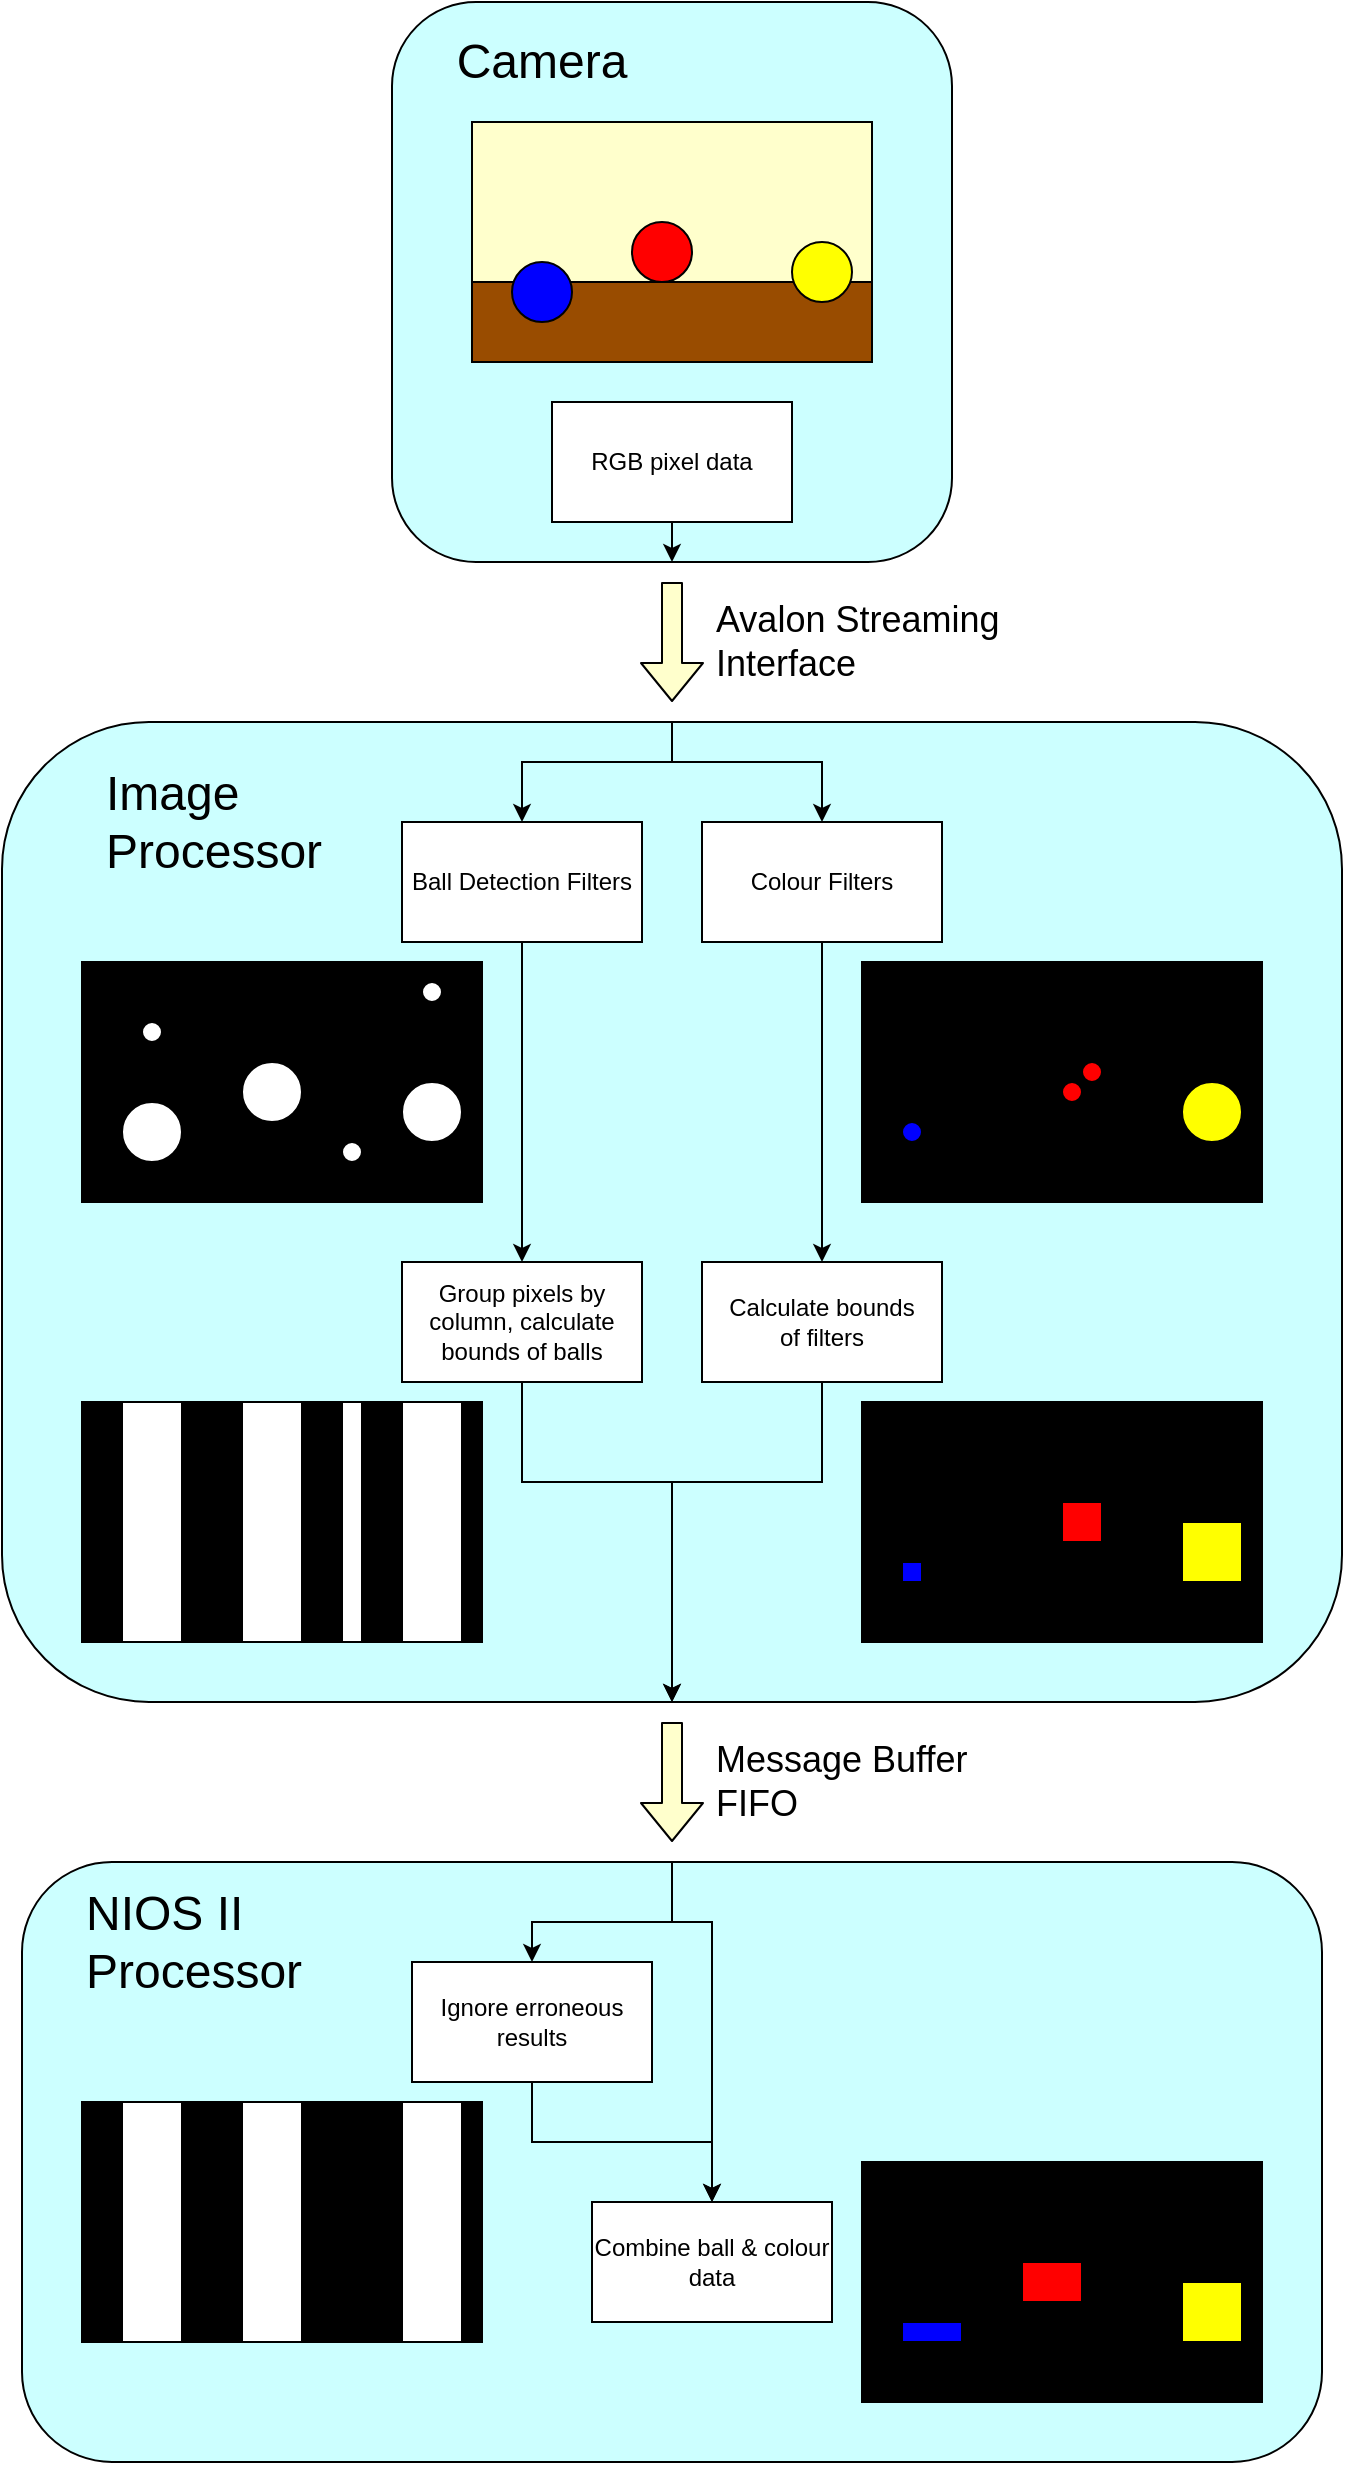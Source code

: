 <mxfile version="14.7.7" type="device"><diagram id="f1f7yDDN1U85tGsztidU" name="Page-1"><mxGraphModel dx="1662" dy="780" grid="1" gridSize="10" guides="1" tooltips="1" connect="1" arrows="1" fold="1" page="1" pageScale="1" pageWidth="850" pageHeight="1100" math="0" shadow="0"><root><mxCell id="0"/><mxCell id="1" parent="0"/><mxCell id="E-WpHWydpA4hqwZBS4MY-15" value="" style="group" parent="1" vertex="1" connectable="0"><mxGeometry x="425" y="300" width="170" height="60" as="geometry"/></mxCell><mxCell id="E-WpHWydpA4hqwZBS4MY-5" value="" style="shape=flexArrow;endArrow=classic;html=1;fillColor=#FFFFCC;" parent="E-WpHWydpA4hqwZBS4MY-15" edge="1"><mxGeometry width="50" height="50" relative="1" as="geometry"><mxPoint as="sourcePoint"/><mxPoint y="60" as="targetPoint"/></mxGeometry></mxCell><mxCell id="E-WpHWydpA4hqwZBS4MY-6" value="&lt;div align=&quot;left&quot;&gt;&lt;font style=&quot;font-size: 18px&quot;&gt;Avalon Streaming Interface&lt;/font&gt;&lt;/div&gt;" style="text;html=1;strokeColor=none;fillColor=none;align=left;verticalAlign=middle;whiteSpace=wrap;rounded=0;" parent="E-WpHWydpA4hqwZBS4MY-15" vertex="1"><mxGeometry x="20" y="20" width="150" height="20" as="geometry"/></mxCell><mxCell id="E-WpHWydpA4hqwZBS4MY-16" value="" style="group" parent="1" vertex="1" connectable="0"><mxGeometry x="285" y="10" width="280" height="280" as="geometry"/></mxCell><mxCell id="E-WpHWydpA4hqwZBS4MY-1" value="" style="rounded=1;whiteSpace=wrap;html=1;fillColor=#CCFFFF;" parent="E-WpHWydpA4hqwZBS4MY-16" vertex="1"><mxGeometry width="280" height="280" as="geometry"/></mxCell><mxCell id="E-WpHWydpA4hqwZBS4MY-17" style="edgeStyle=orthogonalEdgeStyle;rounded=0;orthogonalLoop=1;jettySize=auto;html=1;exitX=0.5;exitY=1;exitDx=0;exitDy=0;entryX=0.5;entryY=1;entryDx=0;entryDy=0;fillColor=#FFFFCC;" parent="E-WpHWydpA4hqwZBS4MY-16" source="i2mze4LXvJjgQYnVJTJd-1" target="E-WpHWydpA4hqwZBS4MY-1" edge="1"><mxGeometry relative="1" as="geometry"/></mxCell><mxCell id="i2mze4LXvJjgQYnVJTJd-1" value="RGB pixel data" style="rounded=0;whiteSpace=wrap;html=1;" parent="E-WpHWydpA4hqwZBS4MY-16" vertex="1"><mxGeometry x="80" y="200" width="120" height="60" as="geometry"/></mxCell><mxCell id="i2mze4LXvJjgQYnVJTJd-14" value="" style="group" parent="E-WpHWydpA4hqwZBS4MY-16" vertex="1" connectable="0"><mxGeometry x="40" y="60" width="200" height="120" as="geometry"/></mxCell><mxCell id="i2mze4LXvJjgQYnVJTJd-9" value="" style="rounded=0;whiteSpace=wrap;html=1;fillColor=#994C00;" parent="i2mze4LXvJjgQYnVJTJd-14" vertex="1"><mxGeometry width="200" height="120" as="geometry"/></mxCell><mxCell id="i2mze4LXvJjgQYnVJTJd-76" value="" style="rounded=0;whiteSpace=wrap;html=1;fillColor=#FFFFCC;" parent="i2mze4LXvJjgQYnVJTJd-14" vertex="1"><mxGeometry width="200" height="80" as="geometry"/></mxCell><mxCell id="i2mze4LXvJjgQYnVJTJd-10" value="" style="ellipse;whiteSpace=wrap;html=1;aspect=fixed;fillColor=#0000FF;" parent="i2mze4LXvJjgQYnVJTJd-14" vertex="1"><mxGeometry x="20" y="70" width="30" height="30" as="geometry"/></mxCell><mxCell id="i2mze4LXvJjgQYnVJTJd-11" value="" style="ellipse;whiteSpace=wrap;html=1;aspect=fixed;fillColor=#FF0000;" parent="i2mze4LXvJjgQYnVJTJd-14" vertex="1"><mxGeometry x="80" y="50" width="30" height="30" as="geometry"/></mxCell><mxCell id="i2mze4LXvJjgQYnVJTJd-12" value="" style="ellipse;whiteSpace=wrap;html=1;aspect=fixed;fillColor=#FFFF00;" parent="i2mze4LXvJjgQYnVJTJd-14" vertex="1"><mxGeometry x="160" y="60" width="30" height="30" as="geometry"/></mxCell><mxCell id="E-WpHWydpA4hqwZBS4MY-2" value="&lt;font style=&quot;font-size: 24px&quot;&gt;Camera&lt;/font&gt;" style="text;html=1;strokeColor=none;fillColor=none;align=center;verticalAlign=middle;whiteSpace=wrap;rounded=0;" parent="E-WpHWydpA4hqwZBS4MY-16" vertex="1"><mxGeometry x="15" y="20" width="120" height="20" as="geometry"/></mxCell><mxCell id="E-WpHWydpA4hqwZBS4MY-23" value="" style="group" parent="1" vertex="1" connectable="0"><mxGeometry x="90" y="370" width="670" height="490" as="geometry"/></mxCell><mxCell id="E-WpHWydpA4hqwZBS4MY-3" value="" style="rounded=1;whiteSpace=wrap;html=1;fillColor=#CCFFFF;" parent="E-WpHWydpA4hqwZBS4MY-23" vertex="1"><mxGeometry width="670" height="490" as="geometry"/></mxCell><mxCell id="i2mze4LXvJjgQYnVJTJd-2" value="Ball Detection Filters" style="rounded=0;whiteSpace=wrap;html=1;" parent="E-WpHWydpA4hqwZBS4MY-23" vertex="1"><mxGeometry x="200" y="50" width="120" height="60" as="geometry"/></mxCell><mxCell id="i2mze4LXvJjgQYnVJTJd-3" value="Colour Filters" style="rounded=0;whiteSpace=wrap;html=1;" parent="E-WpHWydpA4hqwZBS4MY-23" vertex="1"><mxGeometry x="350" y="50" width="120" height="60" as="geometry"/></mxCell><mxCell id="i2mze4LXvJjgQYnVJTJd-15" value="" style="group" parent="E-WpHWydpA4hqwZBS4MY-23" vertex="1" connectable="0"><mxGeometry x="40" y="340" width="200" height="120" as="geometry"/></mxCell><mxCell id="i2mze4LXvJjgQYnVJTJd-16" value="" style="rounded=0;whiteSpace=wrap;html=1;fillColor=#000000;" parent="i2mze4LXvJjgQYnVJTJd-15" vertex="1"><mxGeometry width="200" height="120" as="geometry"/></mxCell><mxCell id="i2mze4LXvJjgQYnVJTJd-21" value="" style="rounded=0;whiteSpace=wrap;html=1;fillColor=#FFFFFF;" parent="i2mze4LXvJjgQYnVJTJd-15" vertex="1"><mxGeometry x="20" width="30" height="120" as="geometry"/></mxCell><mxCell id="i2mze4LXvJjgQYnVJTJd-23" value="" style="rounded=0;whiteSpace=wrap;html=1;fillColor=#FFFFFF;" parent="i2mze4LXvJjgQYnVJTJd-15" vertex="1"><mxGeometry x="160" width="30" height="120" as="geometry"/></mxCell><mxCell id="i2mze4LXvJjgQYnVJTJd-22" value="" style="rounded=0;whiteSpace=wrap;html=1;fillColor=#FFFFFF;" parent="i2mze4LXvJjgQYnVJTJd-15" vertex="1"><mxGeometry x="80" width="30" height="120" as="geometry"/></mxCell><mxCell id="i2mze4LXvJjgQYnVJTJd-64" value="" style="rounded=0;whiteSpace=wrap;html=1;fillColor=#FFFFFF;" parent="i2mze4LXvJjgQYnVJTJd-15" vertex="1"><mxGeometry x="130" width="10" height="120" as="geometry"/></mxCell><mxCell id="i2mze4LXvJjgQYnVJTJd-38" value="" style="group" parent="E-WpHWydpA4hqwZBS4MY-23" vertex="1" connectable="0"><mxGeometry x="40" y="120" width="200" height="120" as="geometry"/></mxCell><mxCell id="i2mze4LXvJjgQYnVJTJd-39" value="" style="rounded=0;whiteSpace=wrap;html=1;fillColor=#000000;" parent="i2mze4LXvJjgQYnVJTJd-38" vertex="1"><mxGeometry width="200" height="120" as="geometry"/></mxCell><mxCell id="i2mze4LXvJjgQYnVJTJd-40" value="" style="ellipse;whiteSpace=wrap;html=1;aspect=fixed;fillColor=#0000FF;" parent="i2mze4LXvJjgQYnVJTJd-38" vertex="1"><mxGeometry x="20" y="70" width="30" height="30" as="geometry"/></mxCell><mxCell id="i2mze4LXvJjgQYnVJTJd-41" value="" style="ellipse;whiteSpace=wrap;html=1;aspect=fixed;fillColor=#FF0000;" parent="i2mze4LXvJjgQYnVJTJd-38" vertex="1"><mxGeometry x="80" y="50" width="30" height="30" as="geometry"/></mxCell><mxCell id="i2mze4LXvJjgQYnVJTJd-42" value="" style="ellipse;whiteSpace=wrap;html=1;aspect=fixed;fillColor=#FFFF00;" parent="i2mze4LXvJjgQYnVJTJd-38" vertex="1"><mxGeometry x="160" y="60" width="30" height="30" as="geometry"/></mxCell><mxCell id="i2mze4LXvJjgQYnVJTJd-54" value="" style="ellipse;whiteSpace=wrap;html=1;aspect=fixed;fillColor=#FFFFFF;" parent="i2mze4LXvJjgQYnVJTJd-38" vertex="1"><mxGeometry x="20" y="70" width="30" height="30" as="geometry"/></mxCell><mxCell id="i2mze4LXvJjgQYnVJTJd-55" value="" style="ellipse;whiteSpace=wrap;html=1;aspect=fixed;fillColor=#FFFFFF;" parent="i2mze4LXvJjgQYnVJTJd-38" vertex="1"><mxGeometry x="80" y="50" width="30" height="30" as="geometry"/></mxCell><mxCell id="i2mze4LXvJjgQYnVJTJd-56" value="" style="ellipse;whiteSpace=wrap;html=1;aspect=fixed;fillColor=#FFFFFF;" parent="i2mze4LXvJjgQYnVJTJd-38" vertex="1"><mxGeometry x="160" y="60" width="30" height="30" as="geometry"/></mxCell><mxCell id="i2mze4LXvJjgQYnVJTJd-57" value="" style="ellipse;whiteSpace=wrap;html=1;aspect=fixed;fillColor=#FFFFFF;" parent="i2mze4LXvJjgQYnVJTJd-38" vertex="1"><mxGeometry x="170" y="10" width="10" height="10" as="geometry"/></mxCell><mxCell id="i2mze4LXvJjgQYnVJTJd-58" value="" style="ellipse;whiteSpace=wrap;html=1;aspect=fixed;fillColor=#FFFFFF;" parent="i2mze4LXvJjgQYnVJTJd-38" vertex="1"><mxGeometry x="130" y="90" width="10" height="10" as="geometry"/></mxCell><mxCell id="i2mze4LXvJjgQYnVJTJd-59" value="" style="ellipse;whiteSpace=wrap;html=1;aspect=fixed;fillColor=#FFFFFF;" parent="i2mze4LXvJjgQYnVJTJd-38" vertex="1"><mxGeometry x="30" y="30" width="10" height="10" as="geometry"/></mxCell><mxCell id="i2mze4LXvJjgQYnVJTJd-43" value="" style="group" parent="E-WpHWydpA4hqwZBS4MY-23" vertex="1" connectable="0"><mxGeometry x="430" y="120" width="200" height="120" as="geometry"/></mxCell><mxCell id="i2mze4LXvJjgQYnVJTJd-44" value="" style="rounded=0;whiteSpace=wrap;html=1;fillColor=#000000;" parent="i2mze4LXvJjgQYnVJTJd-43" vertex="1"><mxGeometry width="200" height="120" as="geometry"/></mxCell><mxCell id="i2mze4LXvJjgQYnVJTJd-45" value="" style="ellipse;whiteSpace=wrap;html=1;aspect=fixed;fillColor=#0000FF;" parent="i2mze4LXvJjgQYnVJTJd-43" vertex="1"><mxGeometry x="20" y="80" width="10" height="10" as="geometry"/></mxCell><mxCell id="i2mze4LXvJjgQYnVJTJd-46" value="" style="ellipse;whiteSpace=wrap;html=1;aspect=fixed;fillColor=#FF0000;" parent="i2mze4LXvJjgQYnVJTJd-43" vertex="1"><mxGeometry x="100" y="60" width="10" height="10" as="geometry"/></mxCell><mxCell id="i2mze4LXvJjgQYnVJTJd-47" value="" style="ellipse;whiteSpace=wrap;html=1;aspect=fixed;fillColor=#FFFF00;" parent="i2mze4LXvJjgQYnVJTJd-43" vertex="1"><mxGeometry x="160" y="60" width="30" height="30" as="geometry"/></mxCell><mxCell id="wjJBzl119zayheomQpEH-1" value="" style="ellipse;whiteSpace=wrap;html=1;aspect=fixed;fillColor=#FF0000;" parent="i2mze4LXvJjgQYnVJTJd-43" vertex="1"><mxGeometry x="110" y="50" width="10" height="10" as="geometry"/></mxCell><mxCell id="i2mze4LXvJjgQYnVJTJd-88" value="" style="group" parent="E-WpHWydpA4hqwZBS4MY-23" vertex="1" connectable="0"><mxGeometry x="430" y="340" width="200" height="120" as="geometry"/></mxCell><mxCell id="i2mze4LXvJjgQYnVJTJd-66" value="" style="rounded=0;whiteSpace=wrap;html=1;fillColor=#000000;" parent="i2mze4LXvJjgQYnVJTJd-88" vertex="1"><mxGeometry width="200" height="120" as="geometry"/></mxCell><mxCell id="i2mze4LXvJjgQYnVJTJd-31" value="" style="whiteSpace=wrap;html=1;aspect=fixed;fillColor=#FF0000;" parent="i2mze4LXvJjgQYnVJTJd-88" vertex="1"><mxGeometry x="100" y="50" width="20" height="20" as="geometry"/></mxCell><mxCell id="i2mze4LXvJjgQYnVJTJd-32" value="" style="whiteSpace=wrap;html=1;aspect=fixed;fillColor=#0000FF;" parent="i2mze4LXvJjgQYnVJTJd-88" vertex="1"><mxGeometry x="20" y="80" width="10" height="10" as="geometry"/></mxCell><mxCell id="i2mze4LXvJjgQYnVJTJd-30" value="" style="whiteSpace=wrap;html=1;aspect=fixed;fillColor=#FFFF00;" parent="i2mze4LXvJjgQYnVJTJd-88" vertex="1"><mxGeometry x="160" y="60" width="30" height="30" as="geometry"/></mxCell><mxCell id="E-WpHWydpA4hqwZBS4MY-4" value="&lt;div align=&quot;left&quot;&gt;&lt;font style=&quot;font-size: 24px&quot;&gt;Image Processor&lt;/font&gt;&lt;/div&gt;" style="text;html=1;strokeColor=none;fillColor=none;align=left;verticalAlign=middle;whiteSpace=wrap;rounded=0;" parent="E-WpHWydpA4hqwZBS4MY-23" vertex="1"><mxGeometry x="50" y="40" width="130" height="20" as="geometry"/></mxCell><mxCell id="E-WpHWydpA4hqwZBS4MY-8" value="Group pixels by column, calculate bounds of balls" style="rounded=0;whiteSpace=wrap;html=1;fillColor=#FFFFFF;" parent="E-WpHWydpA4hqwZBS4MY-23" vertex="1"><mxGeometry x="200" y="270" width="120" height="60" as="geometry"/></mxCell><mxCell id="E-WpHWydpA4hqwZBS4MY-9" value="&lt;div&gt;Calculate bounds&lt;/div&gt;&lt;div&gt;of filters&lt;/div&gt;" style="rounded=0;whiteSpace=wrap;html=1;fillColor=#FFFFFF;" parent="E-WpHWydpA4hqwZBS4MY-23" vertex="1"><mxGeometry x="350" y="270" width="120" height="60" as="geometry"/></mxCell><mxCell id="E-WpHWydpA4hqwZBS4MY-19" style="edgeStyle=orthogonalEdgeStyle;rounded=0;orthogonalLoop=1;jettySize=auto;html=1;exitX=0.5;exitY=0;exitDx=0;exitDy=0;entryX=0.5;entryY=0;entryDx=0;entryDy=0;fillColor=#FFFFCC;" parent="E-WpHWydpA4hqwZBS4MY-23" source="E-WpHWydpA4hqwZBS4MY-3" target="i2mze4LXvJjgQYnVJTJd-2" edge="1"><mxGeometry relative="1" as="geometry"><Array as="points"><mxPoint x="335" y="20"/><mxPoint x="260" y="20"/></Array></mxGeometry></mxCell><mxCell id="E-WpHWydpA4hqwZBS4MY-18" style="edgeStyle=orthogonalEdgeStyle;rounded=0;orthogonalLoop=1;jettySize=auto;html=1;exitX=0.5;exitY=0;exitDx=0;exitDy=0;entryX=0.5;entryY=0;entryDx=0;entryDy=0;fillColor=#FFFFCC;" parent="E-WpHWydpA4hqwZBS4MY-23" source="E-WpHWydpA4hqwZBS4MY-3" target="i2mze4LXvJjgQYnVJTJd-3" edge="1"><mxGeometry relative="1" as="geometry"><Array as="points"><mxPoint x="335" y="20"/><mxPoint x="410" y="20"/></Array></mxGeometry></mxCell><mxCell id="E-WpHWydpA4hqwZBS4MY-12" style="edgeStyle=orthogonalEdgeStyle;rounded=0;orthogonalLoop=1;jettySize=auto;html=1;exitX=0.5;exitY=1;exitDx=0;exitDy=0;entryX=0.5;entryY=0;entryDx=0;entryDy=0;fillColor=#FFFFCC;" parent="E-WpHWydpA4hqwZBS4MY-23" source="i2mze4LXvJjgQYnVJTJd-2" target="E-WpHWydpA4hqwZBS4MY-8" edge="1"><mxGeometry relative="1" as="geometry"/></mxCell><mxCell id="E-WpHWydpA4hqwZBS4MY-22" style="edgeStyle=orthogonalEdgeStyle;rounded=0;orthogonalLoop=1;jettySize=auto;html=1;exitX=0.5;exitY=1;exitDx=0;exitDy=0;entryX=0.5;entryY=1;entryDx=0;entryDy=0;fillColor=#FFFFCC;" parent="E-WpHWydpA4hqwZBS4MY-23" source="E-WpHWydpA4hqwZBS4MY-8" target="E-WpHWydpA4hqwZBS4MY-3" edge="1"><mxGeometry relative="1" as="geometry"><Array as="points"><mxPoint x="260" y="380"/><mxPoint x="335" y="380"/></Array></mxGeometry></mxCell><mxCell id="E-WpHWydpA4hqwZBS4MY-10" style="edgeStyle=orthogonalEdgeStyle;rounded=0;orthogonalLoop=1;jettySize=auto;html=1;exitX=0.5;exitY=1;exitDx=0;exitDy=0;entryX=0.5;entryY=0;entryDx=0;entryDy=0;fillColor=#FFFFCC;" parent="E-WpHWydpA4hqwZBS4MY-23" source="i2mze4LXvJjgQYnVJTJd-3" target="E-WpHWydpA4hqwZBS4MY-9" edge="1"><mxGeometry relative="1" as="geometry"/></mxCell><mxCell id="E-WpHWydpA4hqwZBS4MY-20" style="edgeStyle=orthogonalEdgeStyle;rounded=0;orthogonalLoop=1;jettySize=auto;html=1;exitX=0.5;exitY=1;exitDx=0;exitDy=0;entryX=0.5;entryY=1;entryDx=0;entryDy=0;fillColor=#FFFFCC;" parent="E-WpHWydpA4hqwZBS4MY-23" source="E-WpHWydpA4hqwZBS4MY-9" target="E-WpHWydpA4hqwZBS4MY-3" edge="1"><mxGeometry relative="1" as="geometry"><Array as="points"><mxPoint x="410" y="380"/><mxPoint x="335" y="380"/></Array></mxGeometry></mxCell><mxCell id="E-WpHWydpA4hqwZBS4MY-24" value="" style="group" parent="1" vertex="1" connectable="0"><mxGeometry x="425" y="870" width="190" height="60" as="geometry"/></mxCell><mxCell id="E-WpHWydpA4hqwZBS4MY-25" value="" style="shape=flexArrow;endArrow=classic;html=1;fillColor=#FFFFCC;" parent="E-WpHWydpA4hqwZBS4MY-24" edge="1"><mxGeometry width="50" height="50" relative="1" as="geometry"><mxPoint as="sourcePoint"/><mxPoint y="60" as="targetPoint"/></mxGeometry></mxCell><mxCell id="E-WpHWydpA4hqwZBS4MY-26" value="&lt;font style=&quot;font-size: 18px&quot;&gt;Message Buffer&lt;/font&gt; &lt;font style=&quot;font-size: 18px&quot;&gt;FIFO&lt;/font&gt;" style="text;html=1;strokeColor=none;fillColor=none;align=left;verticalAlign=middle;whiteSpace=wrap;rounded=0;" parent="E-WpHWydpA4hqwZBS4MY-24" vertex="1"><mxGeometry x="20" y="20" width="170" height="20" as="geometry"/></mxCell><mxCell id="E-WpHWydpA4hqwZBS4MY-32" value="" style="group" parent="1" vertex="1" connectable="0"><mxGeometry x="100" y="940" width="650" height="300" as="geometry"/></mxCell><mxCell id="E-WpHWydpA4hqwZBS4MY-27" value="" style="rounded=1;whiteSpace=wrap;html=1;fillColor=#CCFFFF;" parent="E-WpHWydpA4hqwZBS4MY-32" vertex="1"><mxGeometry width="650" height="300" as="geometry"/></mxCell><mxCell id="i2mze4LXvJjgQYnVJTJd-70" value="Ignore erroneous results" style="rounded=0;whiteSpace=wrap;html=1;fillColor=#FFFFFF;" parent="E-WpHWydpA4hqwZBS4MY-32" vertex="1"><mxGeometry x="195" y="50" width="120" height="60" as="geometry"/></mxCell><mxCell id="i2mze4LXvJjgQYnVJTJd-72" value="Combine ball &amp;amp; colour data" style="rounded=0;whiteSpace=wrap;html=1;fillColor=#FFFFFF;" parent="E-WpHWydpA4hqwZBS4MY-32" vertex="1"><mxGeometry x="285" y="170" width="120" height="60" as="geometry"/></mxCell><mxCell id="i2mze4LXvJjgQYnVJTJd-77" value="" style="group" parent="E-WpHWydpA4hqwZBS4MY-32" vertex="1" connectable="0"><mxGeometry x="30" y="120" width="200" height="120" as="geometry"/></mxCell><mxCell id="i2mze4LXvJjgQYnVJTJd-78" value="" style="rounded=0;whiteSpace=wrap;html=1;fillColor=#000000;" parent="i2mze4LXvJjgQYnVJTJd-77" vertex="1"><mxGeometry width="200" height="120" as="geometry"/></mxCell><mxCell id="i2mze4LXvJjgQYnVJTJd-79" value="" style="rounded=0;whiteSpace=wrap;html=1;fillColor=#FFFFFF;" parent="i2mze4LXvJjgQYnVJTJd-77" vertex="1"><mxGeometry x="20" width="30" height="120" as="geometry"/></mxCell><mxCell id="i2mze4LXvJjgQYnVJTJd-80" value="" style="rounded=0;whiteSpace=wrap;html=1;fillColor=#FFFFFF;" parent="i2mze4LXvJjgQYnVJTJd-77" vertex="1"><mxGeometry x="160" width="30" height="120" as="geometry"/></mxCell><mxCell id="i2mze4LXvJjgQYnVJTJd-81" value="" style="rounded=0;whiteSpace=wrap;html=1;fillColor=#FFFFFF;" parent="i2mze4LXvJjgQYnVJTJd-77" vertex="1"><mxGeometry x="80" width="30" height="120" as="geometry"/></mxCell><mxCell id="i2mze4LXvJjgQYnVJTJd-83" value="" style="group" parent="E-WpHWydpA4hqwZBS4MY-32" vertex="1" connectable="0"><mxGeometry x="420" y="150" width="200" height="120" as="geometry"/></mxCell><mxCell id="i2mze4LXvJjgQYnVJTJd-84" value="" style="rounded=0;whiteSpace=wrap;html=1;fillColor=#000000;" parent="i2mze4LXvJjgQYnVJTJd-83" vertex="1"><mxGeometry width="200" height="120" as="geometry"/></mxCell><mxCell id="i2mze4LXvJjgQYnVJTJd-85" value="" style="rounded=0;whiteSpace=wrap;html=1;fillColor=#0000FF;" parent="i2mze4LXvJjgQYnVJTJd-83" vertex="1"><mxGeometry x="20" y="80" width="30" height="10" as="geometry"/></mxCell><mxCell id="i2mze4LXvJjgQYnVJTJd-86" value="" style="rounded=0;whiteSpace=wrap;html=1;fillColor=#FFFF00;" parent="i2mze4LXvJjgQYnVJTJd-83" vertex="1"><mxGeometry x="160" y="60" width="30" height="30" as="geometry"/></mxCell><mxCell id="i2mze4LXvJjgQYnVJTJd-87" value="" style="rounded=0;whiteSpace=wrap;html=1;fillColor=#FF0000;" parent="i2mze4LXvJjgQYnVJTJd-83" vertex="1"><mxGeometry x="80" y="50" width="30" height="20" as="geometry"/></mxCell><mxCell id="E-WpHWydpA4hqwZBS4MY-31" value="&lt;div align=&quot;left&quot;&gt;&lt;font style=&quot;font-size: 24px&quot;&gt;NIOS II Processor&lt;/font&gt;&lt;/div&gt;" style="text;html=1;strokeColor=none;fillColor=none;align=left;verticalAlign=middle;whiteSpace=wrap;rounded=0;" parent="E-WpHWydpA4hqwZBS4MY-32" vertex="1"><mxGeometry x="30" y="30" width="100" height="20" as="geometry"/></mxCell><mxCell id="E-WpHWydpA4hqwZBS4MY-28" style="edgeStyle=orthogonalEdgeStyle;rounded=0;orthogonalLoop=1;jettySize=auto;html=1;exitX=0.5;exitY=0;exitDx=0;exitDy=0;entryX=0.5;entryY=0;entryDx=0;entryDy=0;fillColor=#FFFFCC;" parent="E-WpHWydpA4hqwZBS4MY-32" source="E-WpHWydpA4hqwZBS4MY-27" target="i2mze4LXvJjgQYnVJTJd-70" edge="1"><mxGeometry x="135" y="940" as="geometry"><Array as="points"><mxPoint x="325" y="30"/><mxPoint x="255" y="30"/></Array></mxGeometry></mxCell><mxCell id="i2mze4LXvJjgQYnVJTJd-75" style="edgeStyle=orthogonalEdgeStyle;rounded=0;orthogonalLoop=1;jettySize=auto;html=1;exitX=0.5;exitY=1;exitDx=0;exitDy=0;entryX=0.5;entryY=0;entryDx=0;entryDy=0;" parent="E-WpHWydpA4hqwZBS4MY-32" source="i2mze4LXvJjgQYnVJTJd-70" target="i2mze4LXvJjgQYnVJTJd-72" edge="1"><mxGeometry x="135" y="940" as="geometry"><Array as="points"><mxPoint x="255" y="140"/><mxPoint x="345" y="140"/></Array></mxGeometry></mxCell><mxCell id="E-WpHWydpA4hqwZBS4MY-29" style="edgeStyle=orthogonalEdgeStyle;rounded=0;orthogonalLoop=1;jettySize=auto;html=1;exitX=0.5;exitY=0;exitDx=0;exitDy=0;entryX=0.5;entryY=0;entryDx=0;entryDy=0;fillColor=#FFFFCC;" parent="E-WpHWydpA4hqwZBS4MY-32" source="E-WpHWydpA4hqwZBS4MY-27" target="i2mze4LXvJjgQYnVJTJd-72" edge="1"><mxGeometry x="135" y="940" as="geometry"><Array as="points"><mxPoint x="325" y="30"/><mxPoint x="345" y="30"/></Array></mxGeometry></mxCell></root></mxGraphModel></diagram></mxfile>